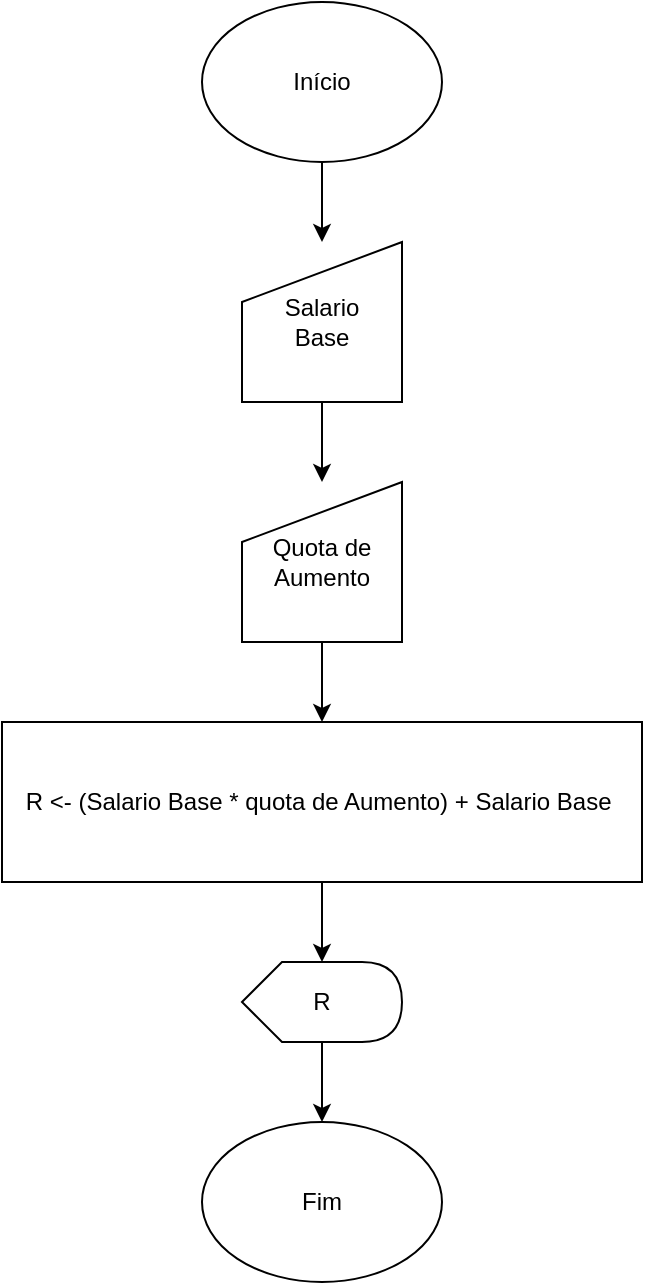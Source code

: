 <mxfile version="14.9.4" type="device"><diagram id="P-Ui45Kb1S_Cl6b3_-D9" name="Page-1"><mxGraphModel dx="1422" dy="762" grid="1" gridSize="10" guides="1" tooltips="1" connect="1" arrows="1" fold="1" page="1" pageScale="1" pageWidth="827" pageHeight="1169" math="0" shadow="0"><root><mxCell id="0"/><mxCell id="1" parent="0"/><mxCell id="O-wLuI13d7iKN5pT50ru-7" value="" style="edgeStyle=orthogonalEdgeStyle;rounded=0;orthogonalLoop=1;jettySize=auto;html=1;" edge="1" parent="1" source="O-wLuI13d7iKN5pT50ru-1" target="O-wLuI13d7iKN5pT50ru-2"><mxGeometry relative="1" as="geometry"/></mxCell><mxCell id="O-wLuI13d7iKN5pT50ru-1" value="Início" style="ellipse;whiteSpace=wrap;html=1;" vertex="1" parent="1"><mxGeometry x="100" width="120" height="80" as="geometry"/></mxCell><mxCell id="O-wLuI13d7iKN5pT50ru-8" value="" style="edgeStyle=orthogonalEdgeStyle;rounded=0;orthogonalLoop=1;jettySize=auto;html=1;" edge="1" parent="1" source="O-wLuI13d7iKN5pT50ru-2" target="O-wLuI13d7iKN5pT50ru-3"><mxGeometry relative="1" as="geometry"/></mxCell><mxCell id="O-wLuI13d7iKN5pT50ru-2" value="Salario&lt;br&gt;Base" style="shape=manualInput;whiteSpace=wrap;html=1;" vertex="1" parent="1"><mxGeometry x="120" y="120" width="80" height="80" as="geometry"/></mxCell><mxCell id="O-wLuI13d7iKN5pT50ru-9" value="" style="edgeStyle=orthogonalEdgeStyle;rounded=0;orthogonalLoop=1;jettySize=auto;html=1;" edge="1" parent="1" source="O-wLuI13d7iKN5pT50ru-3" target="O-wLuI13d7iKN5pT50ru-4"><mxGeometry relative="1" as="geometry"/></mxCell><mxCell id="O-wLuI13d7iKN5pT50ru-3" value="Quota de Aumento" style="shape=manualInput;whiteSpace=wrap;html=1;" vertex="1" parent="1"><mxGeometry x="120" y="240" width="80" height="80" as="geometry"/></mxCell><mxCell id="O-wLuI13d7iKN5pT50ru-10" value="" style="edgeStyle=orthogonalEdgeStyle;rounded=0;orthogonalLoop=1;jettySize=auto;html=1;" edge="1" parent="1" source="O-wLuI13d7iKN5pT50ru-4" target="O-wLuI13d7iKN5pT50ru-5"><mxGeometry relative="1" as="geometry"/></mxCell><mxCell id="O-wLuI13d7iKN5pT50ru-4" value="R &amp;lt;- (Salario Base * quota de Aumento) + Salario Base&amp;nbsp;" style="rounded=0;whiteSpace=wrap;html=1;" vertex="1" parent="1"><mxGeometry y="360" width="320" height="80" as="geometry"/></mxCell><mxCell id="O-wLuI13d7iKN5pT50ru-11" value="" style="edgeStyle=orthogonalEdgeStyle;rounded=0;orthogonalLoop=1;jettySize=auto;html=1;" edge="1" parent="1" source="O-wLuI13d7iKN5pT50ru-5" target="O-wLuI13d7iKN5pT50ru-6"><mxGeometry relative="1" as="geometry"/></mxCell><mxCell id="O-wLuI13d7iKN5pT50ru-5" value="R" style="shape=display;whiteSpace=wrap;html=1;" vertex="1" parent="1"><mxGeometry x="120" y="480" width="80" height="40" as="geometry"/></mxCell><mxCell id="O-wLuI13d7iKN5pT50ru-6" value="Fim" style="ellipse;whiteSpace=wrap;html=1;" vertex="1" parent="1"><mxGeometry x="100" y="560" width="120" height="80" as="geometry"/></mxCell></root></mxGraphModel></diagram></mxfile>